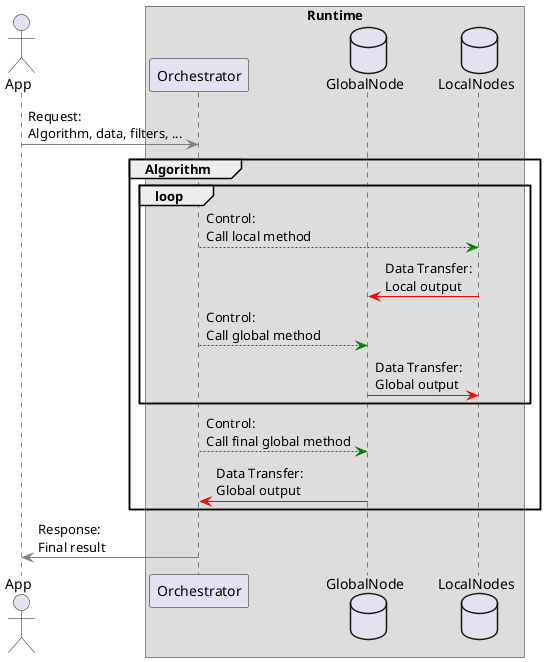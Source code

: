 @startuml
actor App 
box "Runtime"
participant Orchestrator
database GlobalNode
database LocalNodes
end box

App -[#gray]> Orchestrator: Request:\nAlgorithm, data, filters, ...

group Algorithm
    loop
        Orchestrator -[#green]-> LocalNodes: Control:\nCall local method
        LocalNodes -[#red]> GlobalNode: Data Transfer:\nLocal output
        Orchestrator -[#green]-> GlobalNode: Control:\nCall global method
        GlobalNode -[#red]> LocalNodes: Data Transfer:\nGlobal output
    end
    Orchestrator -[#green]-> GlobalNode: Control:\nCall final global method
    GlobalNode -[#red]> Orchestrator: Data Transfer:\nGlobal output
end

Orchestrator -[#gray]> App: Response:\nFinal result
@enduml
